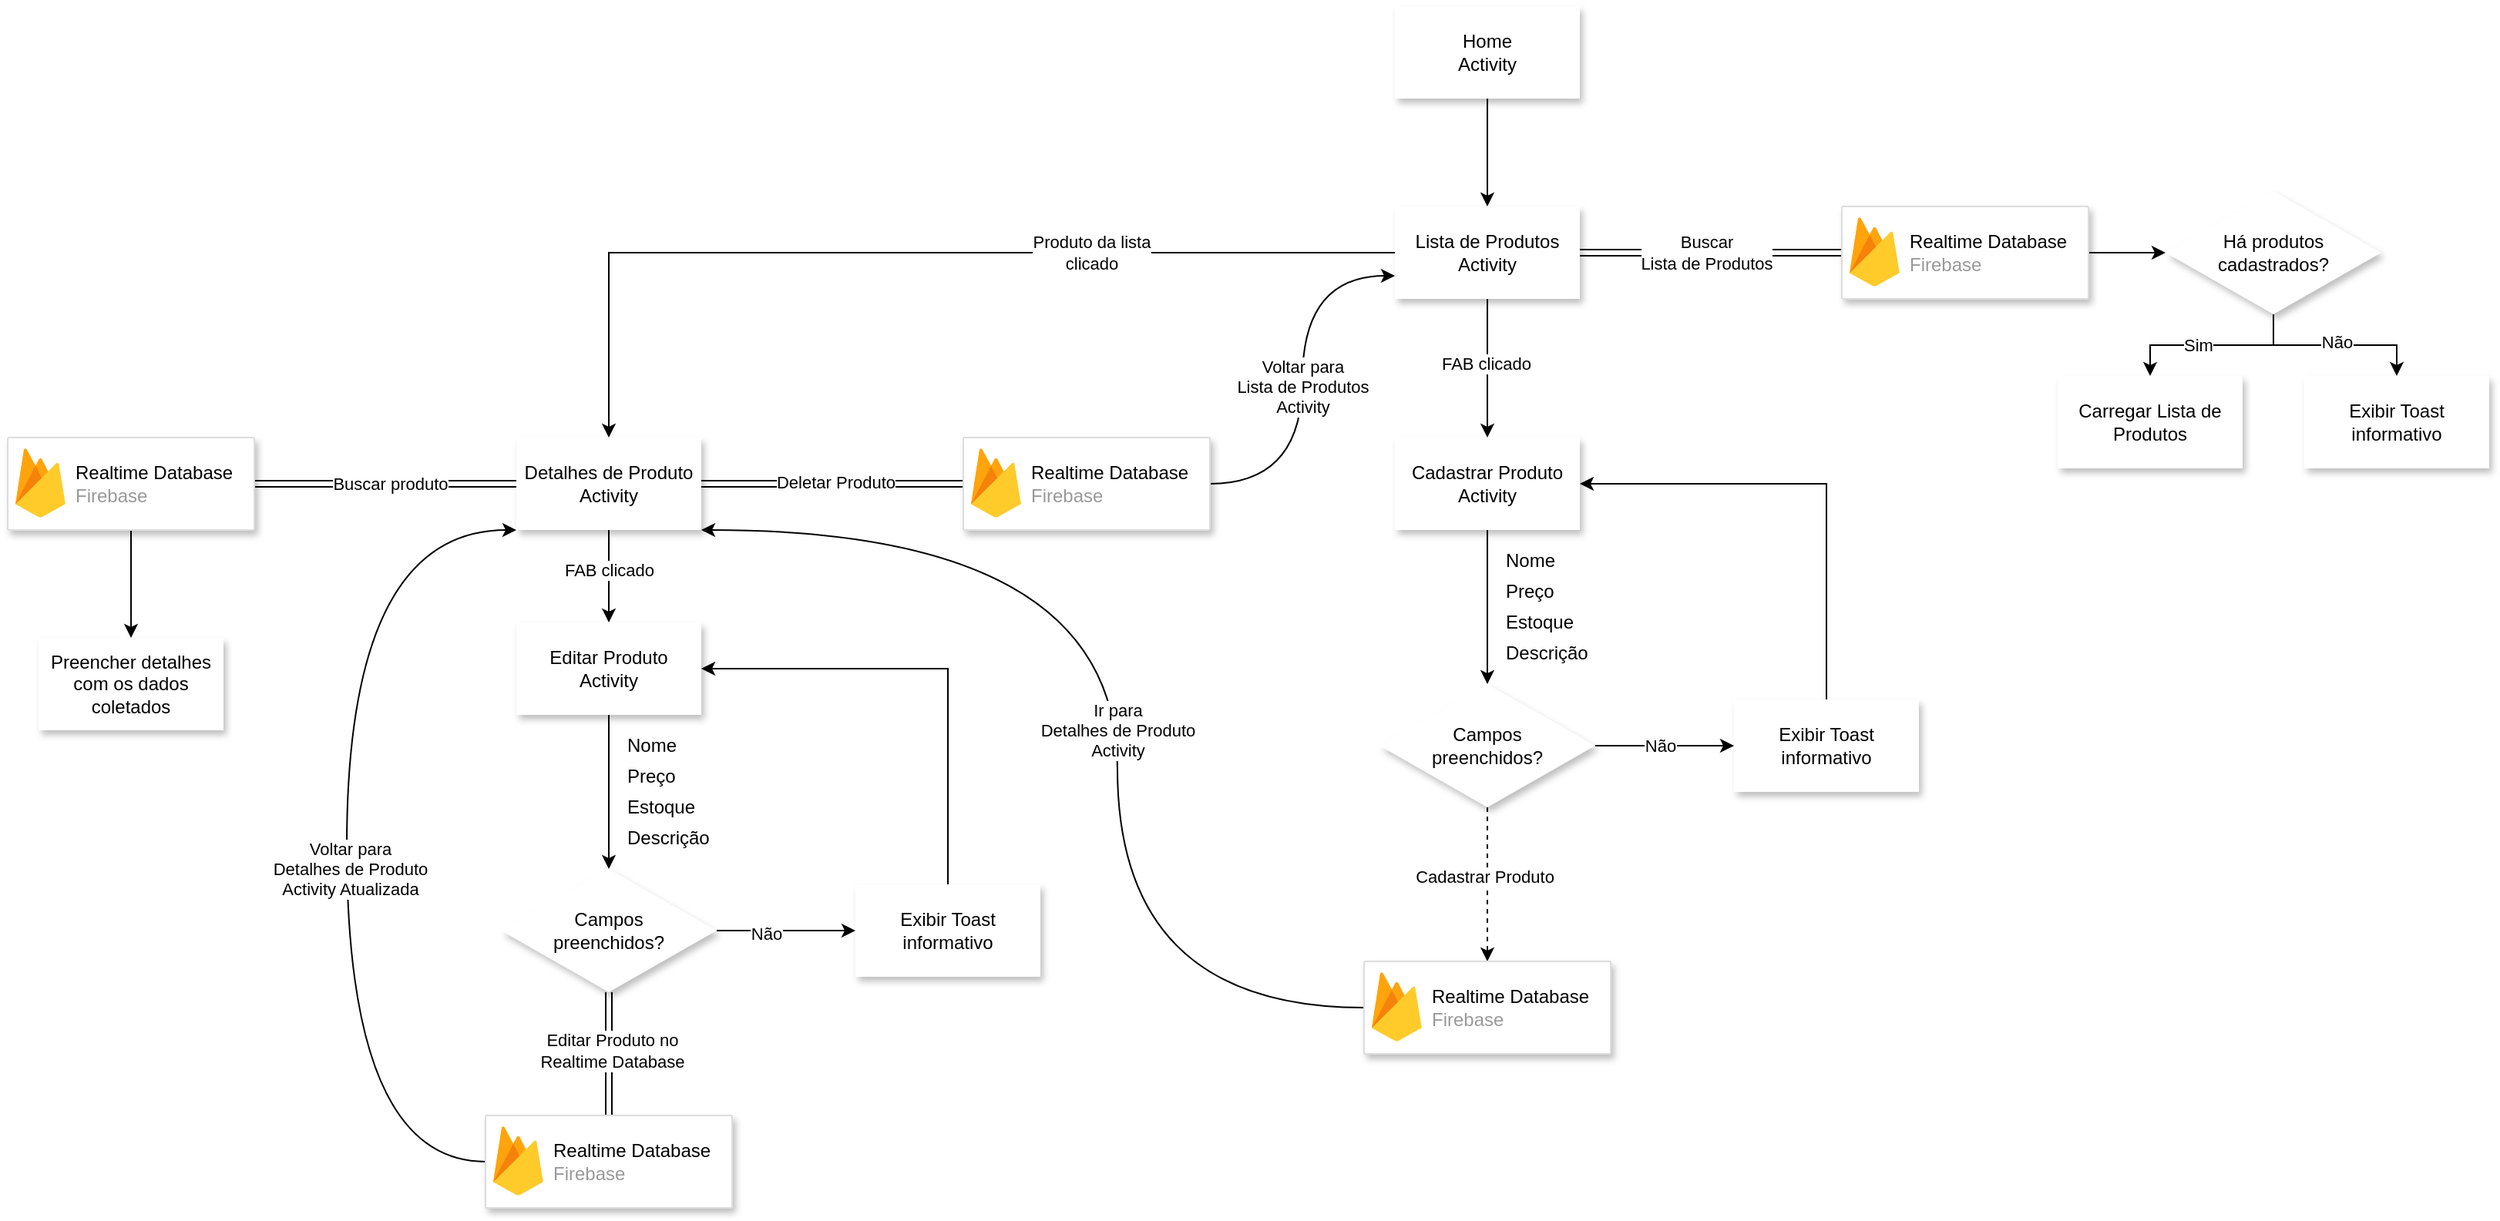 <mxfile version="24.7.14">
  <diagram name="Página-1" id="oR_y-N15rOWC67K4RBYN">
    <mxGraphModel dx="2074" dy="711" grid="1" gridSize="10" guides="1" tooltips="1" connect="1" arrows="1" fold="1" page="1" pageScale="1" pageWidth="827" pageHeight="1169" math="0" shadow="0">
      <root>
        <mxCell id="0" />
        <mxCell id="1" parent="0" />
        <mxCell id="ynROsbnearennuih6o2F-93" value="" style="edgeStyle=orthogonalEdgeStyle;rounded=0;orthogonalLoop=1;jettySize=auto;html=1;" edge="1" parent="1" source="ynROsbnearennuih6o2F-35" target="ynROsbnearennuih6o2F-36">
          <mxGeometry relative="1" as="geometry" />
        </mxCell>
        <mxCell id="ynROsbnearennuih6o2F-35" value="Home&lt;br&gt;Activity" style="rounded=0;whiteSpace=wrap;html=1;shadow=1;strokeColor=none;" vertex="1" parent="1">
          <mxGeometry x="400" y="70" width="120" height="60" as="geometry" />
        </mxCell>
        <mxCell id="ynROsbnearennuih6o2F-89" style="edgeStyle=orthogonalEdgeStyle;rounded=0;orthogonalLoop=1;jettySize=auto;html=1;exitX=0;exitY=0.5;exitDx=0;exitDy=0;" edge="1" parent="1" source="ynROsbnearennuih6o2F-36" target="ynROsbnearennuih6o2F-38">
          <mxGeometry relative="1" as="geometry" />
        </mxCell>
        <mxCell id="ynROsbnearennuih6o2F-140" value="Produto da lista&lt;br&gt;clicado" style="edgeLabel;html=1;align=center;verticalAlign=middle;resizable=0;points=[];" vertex="1" connectable="0" parent="ynROsbnearennuih6o2F-89">
          <mxGeometry x="-0.373" relative="1" as="geometry">
            <mxPoint as="offset" />
          </mxGeometry>
        </mxCell>
        <mxCell id="ynROsbnearennuih6o2F-94" style="edgeStyle=orthogonalEdgeStyle;rounded=0;orthogonalLoop=1;jettySize=auto;html=1;entryX=0;entryY=0.5;entryDx=0;entryDy=0;shape=link;" edge="1" parent="1" source="ynROsbnearennuih6o2F-36" target="ynROsbnearennuih6o2F-55">
          <mxGeometry relative="1" as="geometry" />
        </mxCell>
        <mxCell id="ynROsbnearennuih6o2F-95" value="Buscar&lt;br&gt;Lista de Produtos" style="edgeLabel;html=1;align=center;verticalAlign=middle;resizable=0;points=[];" vertex="1" connectable="0" parent="ynROsbnearennuih6o2F-94">
          <mxGeometry x="-0.128" y="1" relative="1" as="geometry">
            <mxPoint x="8" y="1" as="offset" />
          </mxGeometry>
        </mxCell>
        <mxCell id="ynROsbnearennuih6o2F-164" style="edgeStyle=orthogonalEdgeStyle;rounded=0;orthogonalLoop=1;jettySize=auto;html=1;" edge="1" parent="1" source="ynROsbnearennuih6o2F-36" target="ynROsbnearennuih6o2F-42">
          <mxGeometry relative="1" as="geometry" />
        </mxCell>
        <mxCell id="ynROsbnearennuih6o2F-165" value="FAB clicado" style="edgeLabel;html=1;align=center;verticalAlign=middle;resizable=0;points=[];" vertex="1" connectable="0" parent="ynROsbnearennuih6o2F-164">
          <mxGeometry x="-0.066" y="-1" relative="1" as="geometry">
            <mxPoint as="offset" />
          </mxGeometry>
        </mxCell>
        <mxCell id="ynROsbnearennuih6o2F-36" value="Lista de Produtos&lt;br&gt;Activity" style="whiteSpace=wrap;html=1;rounded=0;shadow=1;strokeColor=none;" vertex="1" parent="1">
          <mxGeometry x="400" y="200" width="120" height="60" as="geometry" />
        </mxCell>
        <mxCell id="ynROsbnearennuih6o2F-100" style="edgeStyle=orthogonalEdgeStyle;rounded=0;orthogonalLoop=1;jettySize=auto;html=1;shape=link;" edge="1" parent="1" source="ynROsbnearennuih6o2F-38" target="ynROsbnearennuih6o2F-120">
          <mxGeometry relative="1" as="geometry">
            <mxPoint x="-350.0" y="380" as="targetPoint" />
          </mxGeometry>
        </mxCell>
        <mxCell id="ynROsbnearennuih6o2F-101" value="Buscar produto" style="edgeLabel;html=1;align=center;verticalAlign=middle;resizable=0;points=[];" vertex="1" connectable="0" parent="ynROsbnearennuih6o2F-100">
          <mxGeometry x="-0.028" relative="1" as="geometry">
            <mxPoint as="offset" />
          </mxGeometry>
        </mxCell>
        <mxCell id="ynROsbnearennuih6o2F-124" value="" style="edgeStyle=orthogonalEdgeStyle;rounded=0;orthogonalLoop=1;jettySize=auto;html=1;shape=link;" edge="1" parent="1" source="ynROsbnearennuih6o2F-38" target="ynROsbnearennuih6o2F-122">
          <mxGeometry relative="1" as="geometry" />
        </mxCell>
        <mxCell id="ynROsbnearennuih6o2F-132" value="Deletar Produto" style="edgeLabel;html=1;align=center;verticalAlign=middle;resizable=0;points=[];" vertex="1" connectable="0" parent="ynROsbnearennuih6o2F-124">
          <mxGeometry x="0.018" y="1" relative="1" as="geometry">
            <mxPoint as="offset" />
          </mxGeometry>
        </mxCell>
        <mxCell id="ynROsbnearennuih6o2F-136" value="" style="edgeStyle=orthogonalEdgeStyle;rounded=0;orthogonalLoop=1;jettySize=auto;html=1;" edge="1" parent="1" source="ynROsbnearennuih6o2F-38" target="ynROsbnearennuih6o2F-40">
          <mxGeometry relative="1" as="geometry" />
        </mxCell>
        <mxCell id="ynROsbnearennuih6o2F-139" value="FAB clicado" style="edgeLabel;html=1;align=center;verticalAlign=middle;resizable=0;points=[];" vertex="1" connectable="0" parent="ynROsbnearennuih6o2F-136">
          <mxGeometry x="-0.129" relative="1" as="geometry">
            <mxPoint as="offset" />
          </mxGeometry>
        </mxCell>
        <mxCell id="ynROsbnearennuih6o2F-38" value="Detalhes de Produto&lt;br&gt;Activity" style="whiteSpace=wrap;html=1;rounded=0;strokeColor=none;shadow=1;" vertex="1" parent="1">
          <mxGeometry x="-170" y="350" width="120" height="60" as="geometry" />
        </mxCell>
        <mxCell id="ynROsbnearennuih6o2F-146" value="" style="edgeStyle=orthogonalEdgeStyle;rounded=0;orthogonalLoop=1;jettySize=auto;html=1;" edge="1" parent="1" source="ynROsbnearennuih6o2F-40" target="ynROsbnearennuih6o2F-147">
          <mxGeometry relative="1" as="geometry">
            <mxPoint x="-110" y="600" as="targetPoint" />
          </mxGeometry>
        </mxCell>
        <mxCell id="ynROsbnearennuih6o2F-40" value="Editar Produto&lt;br&gt;Activity" style="whiteSpace=wrap;html=1;rounded=0;shadow=1;strokeColor=none;" vertex="1" parent="1">
          <mxGeometry x="-170" y="470" width="120" height="60" as="geometry" />
        </mxCell>
        <mxCell id="ynROsbnearennuih6o2F-171" style="edgeStyle=orthogonalEdgeStyle;rounded=0;orthogonalLoop=1;jettySize=auto;html=1;" edge="1" parent="1" source="ynROsbnearennuih6o2F-42" target="ynROsbnearennuih6o2F-166">
          <mxGeometry relative="1" as="geometry" />
        </mxCell>
        <mxCell id="ynROsbnearennuih6o2F-42" value="Cadastrar Produto&lt;br&gt;Activity" style="whiteSpace=wrap;html=1;rounded=0;shadow=1;strokeColor=none;" vertex="1" parent="1">
          <mxGeometry x="400" y="350" width="120" height="60" as="geometry" />
        </mxCell>
        <mxCell id="ynROsbnearennuih6o2F-72" style="edgeStyle=orthogonalEdgeStyle;rounded=0;orthogonalLoop=1;jettySize=auto;html=1;" edge="1" parent="1" source="ynROsbnearennuih6o2F-44" target="ynROsbnearennuih6o2F-68">
          <mxGeometry relative="1" as="geometry" />
        </mxCell>
        <mxCell id="ynROsbnearennuih6o2F-74" value="Sim" style="edgeLabel;html=1;align=center;verticalAlign=middle;resizable=0;points=[];" vertex="1" connectable="0" parent="ynROsbnearennuih6o2F-72">
          <mxGeometry x="0.161" relative="1" as="geometry">
            <mxPoint as="offset" />
          </mxGeometry>
        </mxCell>
        <mxCell id="ynROsbnearennuih6o2F-73" style="edgeStyle=orthogonalEdgeStyle;rounded=0;orthogonalLoop=1;jettySize=auto;html=1;" edge="1" parent="1" source="ynROsbnearennuih6o2F-44" target="ynROsbnearennuih6o2F-69">
          <mxGeometry relative="1" as="geometry" />
        </mxCell>
        <mxCell id="ynROsbnearennuih6o2F-75" value="Não" style="edgeLabel;html=1;align=center;verticalAlign=middle;resizable=0;points=[];" vertex="1" connectable="0" parent="ynROsbnearennuih6o2F-73">
          <mxGeometry x="0.013" y="2" relative="1" as="geometry">
            <mxPoint as="offset" />
          </mxGeometry>
        </mxCell>
        <mxCell id="ynROsbnearennuih6o2F-44" value="Há produtos cadastrados?" style="rhombus;whiteSpace=wrap;html=1;rounded=0;shadow=1;strokeColor=none;" vertex="1" parent="1">
          <mxGeometry x="900" y="190" width="140" height="80" as="geometry" />
        </mxCell>
        <mxCell id="ynROsbnearennuih6o2F-108" value="" style="edgeStyle=orthogonalEdgeStyle;rounded=0;orthogonalLoop=1;jettySize=auto;html=1;" edge="1" parent="1" source="ynROsbnearennuih6o2F-55" target="ynROsbnearennuih6o2F-44">
          <mxGeometry relative="1" as="geometry" />
        </mxCell>
        <mxCell id="ynROsbnearennuih6o2F-55" value="" style="strokeColor=#dddddd;shadow=1;strokeWidth=1;rounded=1;absoluteArcSize=1;arcSize=2;" vertex="1" parent="1">
          <mxGeometry x="690" y="200" width="160" height="60" as="geometry" />
        </mxCell>
        <mxCell id="ynROsbnearennuih6o2F-56" value="&lt;font color=&quot;#000000&quot;&gt;Realtime Database&lt;/font&gt;&lt;br&gt;Firebase" style="sketch=0;dashed=0;connectable=0;html=1;fillColor=#5184F3;strokeColor=none;shape=mxgraph.gcp2.firebase;part=1;labelPosition=right;verticalLabelPosition=middle;align=left;verticalAlign=middle;spacingLeft=5;fontColor=#999999;fontSize=12;" vertex="1" parent="ynROsbnearennuih6o2F-55">
          <mxGeometry width="32.4" height="45" relative="1" as="geometry">
            <mxPoint x="5" y="7" as="offset" />
          </mxGeometry>
        </mxCell>
        <mxCell id="ynROsbnearennuih6o2F-68" value="Carregar Lista de Produtos" style="rounded=0;whiteSpace=wrap;html=1;shadow=1;strokeColor=none;" vertex="1" parent="1">
          <mxGeometry x="830" y="310" width="120" height="60" as="geometry" />
        </mxCell>
        <mxCell id="ynROsbnearennuih6o2F-69" value="Exibir Toast informativo" style="rounded=0;whiteSpace=wrap;html=1;shadow=1;strokeColor=none;" vertex="1" parent="1">
          <mxGeometry x="990" y="310" width="120" height="60" as="geometry" />
        </mxCell>
        <mxCell id="ynROsbnearennuih6o2F-107" value="" style="edgeStyle=orthogonalEdgeStyle;rounded=0;orthogonalLoop=1;jettySize=auto;html=1;" edge="1" parent="1" source="ynROsbnearennuih6o2F-120" target="ynROsbnearennuih6o2F-106">
          <mxGeometry relative="1" as="geometry">
            <mxPoint x="-420.0" y="410" as="sourcePoint" />
          </mxGeometry>
        </mxCell>
        <mxCell id="ynROsbnearennuih6o2F-106" value="Preencher detalhes com os dados coletados" style="rounded=0;whiteSpace=wrap;html=1;shadow=1;strokeColor=none;" vertex="1" parent="1">
          <mxGeometry x="-480" y="480" width="120" height="60" as="geometry" />
        </mxCell>
        <mxCell id="ynROsbnearennuih6o2F-120" value="" style="strokeColor=#dddddd;shadow=1;strokeWidth=1;rounded=1;absoluteArcSize=1;arcSize=2;" vertex="1" parent="1">
          <mxGeometry x="-500" y="350" width="160" height="60" as="geometry" />
        </mxCell>
        <mxCell id="ynROsbnearennuih6o2F-121" value="&lt;font color=&quot;#000000&quot;&gt;Realtime Database&lt;/font&gt;&lt;br&gt;Firebase" style="sketch=0;dashed=0;connectable=0;html=1;fillColor=#5184F3;strokeColor=none;shape=mxgraph.gcp2.firebase;part=1;labelPosition=right;verticalLabelPosition=middle;align=left;verticalAlign=middle;spacingLeft=5;fontColor=#999999;fontSize=12;" vertex="1" parent="ynROsbnearennuih6o2F-120">
          <mxGeometry width="32.4" height="45" relative="1" as="geometry">
            <mxPoint x="5" y="7" as="offset" />
          </mxGeometry>
        </mxCell>
        <mxCell id="ynROsbnearennuih6o2F-134" style="edgeStyle=orthogonalEdgeStyle;rounded=0;orthogonalLoop=1;jettySize=auto;html=1;entryX=0;entryY=0.75;entryDx=0;entryDy=0;curved=1;" edge="1" parent="1" source="ynROsbnearennuih6o2F-122" target="ynROsbnearennuih6o2F-36">
          <mxGeometry relative="1" as="geometry" />
        </mxCell>
        <mxCell id="ynROsbnearennuih6o2F-135" value="Voltar para&lt;br&gt;Lista de Produtos&lt;br&gt;Activity" style="edgeLabel;html=1;align=center;verticalAlign=middle;resizable=0;points=[];" vertex="1" connectable="0" parent="ynROsbnearennuih6o2F-134">
          <mxGeometry x="-0.036" relative="1" as="geometry">
            <mxPoint as="offset" />
          </mxGeometry>
        </mxCell>
        <mxCell id="ynROsbnearennuih6o2F-122" value="" style="strokeColor=#dddddd;shadow=1;strokeWidth=1;rounded=1;absoluteArcSize=1;arcSize=2;" vertex="1" parent="1">
          <mxGeometry x="120" y="350" width="160" height="60" as="geometry" />
        </mxCell>
        <mxCell id="ynROsbnearennuih6o2F-123" value="&lt;font color=&quot;#000000&quot;&gt;Realtime Database&lt;/font&gt;&lt;br&gt;Firebase" style="sketch=0;dashed=0;connectable=0;html=1;fillColor=#5184F3;strokeColor=none;shape=mxgraph.gcp2.firebase;part=1;labelPosition=right;verticalLabelPosition=middle;align=left;verticalAlign=middle;spacingLeft=5;fontColor=#999999;fontSize=12;" vertex="1" parent="ynROsbnearennuih6o2F-122">
          <mxGeometry width="32.4" height="45" relative="1" as="geometry">
            <mxPoint x="5" y="7" as="offset" />
          </mxGeometry>
        </mxCell>
        <mxCell id="ynROsbnearennuih6o2F-154" value="" style="edgeStyle=orthogonalEdgeStyle;rounded=0;orthogonalLoop=1;jettySize=auto;html=1;" edge="1" parent="1" source="ynROsbnearennuih6o2F-147" target="ynROsbnearennuih6o2F-153">
          <mxGeometry relative="1" as="geometry" />
        </mxCell>
        <mxCell id="ynROsbnearennuih6o2F-156" value="Não" style="edgeLabel;html=1;align=center;verticalAlign=middle;resizable=0;points=[];" vertex="1" connectable="0" parent="ynROsbnearennuih6o2F-154">
          <mxGeometry x="-0.29" y="-2" relative="1" as="geometry">
            <mxPoint as="offset" />
          </mxGeometry>
        </mxCell>
        <mxCell id="ynROsbnearennuih6o2F-159" value="" style="edgeStyle=orthogonalEdgeStyle;rounded=0;orthogonalLoop=1;jettySize=auto;html=1;shape=link;" edge="1" parent="1" source="ynROsbnearennuih6o2F-147" target="ynROsbnearennuih6o2F-157">
          <mxGeometry relative="1" as="geometry" />
        </mxCell>
        <mxCell id="ynROsbnearennuih6o2F-160" value="Editar Produto no&lt;br&gt;Realtime Database" style="edgeLabel;html=1;align=center;verticalAlign=middle;resizable=0;points=[];" vertex="1" connectable="0" parent="ynROsbnearennuih6o2F-159">
          <mxGeometry x="-0.06" y="2" relative="1" as="geometry">
            <mxPoint as="offset" />
          </mxGeometry>
        </mxCell>
        <mxCell id="ynROsbnearennuih6o2F-147" value="Campos&lt;br&gt;preenchidos?" style="rhombus;whiteSpace=wrap;html=1;rounded=0;shadow=1;strokeColor=none;" vertex="1" parent="1">
          <mxGeometry x="-180" y="630" width="140" height="80" as="geometry" />
        </mxCell>
        <mxCell id="ynROsbnearennuih6o2F-148" value="Nome" style="text;html=1;align=left;verticalAlign=middle;whiteSpace=wrap;rounded=0;" vertex="1" parent="1">
          <mxGeometry x="-100" y="540" width="60" height="20" as="geometry" />
        </mxCell>
        <mxCell id="ynROsbnearennuih6o2F-149" value="Preço" style="text;html=1;align=left;verticalAlign=middle;whiteSpace=wrap;rounded=0;" vertex="1" parent="1">
          <mxGeometry x="-100" y="560" width="60" height="20" as="geometry" />
        </mxCell>
        <mxCell id="ynROsbnearennuih6o2F-150" value="Estoque" style="text;html=1;align=left;verticalAlign=middle;whiteSpace=wrap;rounded=0;" vertex="1" parent="1">
          <mxGeometry x="-100" y="580" width="60" height="20" as="geometry" />
        </mxCell>
        <mxCell id="ynROsbnearennuih6o2F-151" value="Descrição" style="text;html=1;align=left;verticalAlign=middle;whiteSpace=wrap;rounded=0;" vertex="1" parent="1">
          <mxGeometry x="-100" y="600" width="60" height="20" as="geometry" />
        </mxCell>
        <mxCell id="ynROsbnearennuih6o2F-155" style="edgeStyle=orthogonalEdgeStyle;rounded=0;orthogonalLoop=1;jettySize=auto;html=1;entryX=1;entryY=0.5;entryDx=0;entryDy=0;" edge="1" parent="1" source="ynROsbnearennuih6o2F-153" target="ynROsbnearennuih6o2F-40">
          <mxGeometry relative="1" as="geometry">
            <Array as="points">
              <mxPoint x="110" y="500" />
            </Array>
          </mxGeometry>
        </mxCell>
        <mxCell id="ynROsbnearennuih6o2F-153" value="Exibir Toast informativo" style="whiteSpace=wrap;html=1;rounded=0;shadow=1;strokeColor=none;" vertex="1" parent="1">
          <mxGeometry x="50" y="640" width="120" height="60" as="geometry" />
        </mxCell>
        <mxCell id="ynROsbnearennuih6o2F-161" style="edgeStyle=orthogonalEdgeStyle;rounded=0;orthogonalLoop=1;jettySize=auto;html=1;entryX=0;entryY=1;entryDx=0;entryDy=0;curved=1;" edge="1" parent="1" source="ynROsbnearennuih6o2F-157" target="ynROsbnearennuih6o2F-38">
          <mxGeometry relative="1" as="geometry">
            <Array as="points">
              <mxPoint x="-280" y="820" />
              <mxPoint x="-280" y="410" />
            </Array>
          </mxGeometry>
        </mxCell>
        <mxCell id="ynROsbnearennuih6o2F-163" value="Voltar para&lt;br&gt;Detalhes de Produto&lt;br&gt;Activity Atualizada" style="edgeLabel;html=1;align=center;verticalAlign=middle;resizable=0;points=[];" vertex="1" connectable="0" parent="ynROsbnearennuih6o2F-161">
          <mxGeometry x="-0.081" y="-2" relative="1" as="geometry">
            <mxPoint as="offset" />
          </mxGeometry>
        </mxCell>
        <mxCell id="ynROsbnearennuih6o2F-157" value="" style="strokeColor=#dddddd;shadow=1;strokeWidth=1;rounded=1;absoluteArcSize=1;arcSize=2;" vertex="1" parent="1">
          <mxGeometry x="-190" y="790" width="160" height="60" as="geometry" />
        </mxCell>
        <mxCell id="ynROsbnearennuih6o2F-158" value="&lt;font color=&quot;#000000&quot;&gt;Realtime Database&lt;/font&gt;&lt;br&gt;Firebase" style="sketch=0;dashed=0;connectable=0;html=1;fillColor=#5184F3;strokeColor=none;shape=mxgraph.gcp2.firebase;part=1;labelPosition=right;verticalLabelPosition=middle;align=left;verticalAlign=middle;spacingLeft=5;fontColor=#999999;fontSize=12;" vertex="1" parent="ynROsbnearennuih6o2F-157">
          <mxGeometry width="32.4" height="45" relative="1" as="geometry">
            <mxPoint x="5" y="7" as="offset" />
          </mxGeometry>
        </mxCell>
        <mxCell id="ynROsbnearennuih6o2F-180" value="" style="edgeStyle=orthogonalEdgeStyle;rounded=0;orthogonalLoop=1;jettySize=auto;html=1;dashed=1;" edge="1" parent="1" source="ynROsbnearennuih6o2F-166" target="ynROsbnearennuih6o2F-178">
          <mxGeometry relative="1" as="geometry" />
        </mxCell>
        <mxCell id="ynROsbnearennuih6o2F-181" value="Cadastrar Produto" style="edgeLabel;html=1;align=center;verticalAlign=middle;resizable=0;points=[];" vertex="1" connectable="0" parent="ynROsbnearennuih6o2F-180">
          <mxGeometry x="-0.097" y="-2" relative="1" as="geometry">
            <mxPoint as="offset" />
          </mxGeometry>
        </mxCell>
        <mxCell id="ynROsbnearennuih6o2F-166" value="Campos&lt;br&gt;preenchidos?" style="rhombus;whiteSpace=wrap;html=1;rounded=0;shadow=1;strokeColor=none;" vertex="1" parent="1">
          <mxGeometry x="390" y="510" width="140" height="80" as="geometry" />
        </mxCell>
        <mxCell id="ynROsbnearennuih6o2F-167" value="Nome" style="text;html=1;align=left;verticalAlign=middle;whiteSpace=wrap;rounded=0;" vertex="1" parent="1">
          <mxGeometry x="470" y="420" width="60" height="20" as="geometry" />
        </mxCell>
        <mxCell id="ynROsbnearennuih6o2F-168" value="Preço" style="text;html=1;align=left;verticalAlign=middle;whiteSpace=wrap;rounded=0;" vertex="1" parent="1">
          <mxGeometry x="470" y="440" width="60" height="20" as="geometry" />
        </mxCell>
        <mxCell id="ynROsbnearennuih6o2F-169" value="Estoque" style="text;html=1;align=left;verticalAlign=middle;whiteSpace=wrap;rounded=0;" vertex="1" parent="1">
          <mxGeometry x="470" y="460" width="60" height="20" as="geometry" />
        </mxCell>
        <mxCell id="ynROsbnearennuih6o2F-170" value="Descrição" style="text;html=1;align=left;verticalAlign=middle;whiteSpace=wrap;rounded=0;" vertex="1" parent="1">
          <mxGeometry x="470" y="480" width="60" height="20" as="geometry" />
        </mxCell>
        <mxCell id="ynROsbnearennuih6o2F-172" value="" style="edgeStyle=orthogonalEdgeStyle;rounded=0;orthogonalLoop=1;jettySize=auto;html=1;exitX=1;exitY=0.5;exitDx=0;exitDy=0;" edge="1" parent="1" target="ynROsbnearennuih6o2F-175" source="ynROsbnearennuih6o2F-166">
          <mxGeometry relative="1" as="geometry">
            <mxPoint x="590" y="640" as="sourcePoint" />
          </mxGeometry>
        </mxCell>
        <mxCell id="ynROsbnearennuih6o2F-176" value="Não" style="edgeLabel;html=1;align=center;verticalAlign=middle;resizable=0;points=[];" vertex="1" connectable="0" parent="ynROsbnearennuih6o2F-172">
          <mxGeometry x="-0.073" relative="1" as="geometry">
            <mxPoint as="offset" />
          </mxGeometry>
        </mxCell>
        <mxCell id="ynROsbnearennuih6o2F-174" style="rounded=0;orthogonalLoop=1;jettySize=auto;html=1;entryX=1;entryY=0.5;entryDx=0;entryDy=0;edgeStyle=orthogonalEdgeStyle;exitX=0.5;exitY=0;exitDx=0;exitDy=0;" edge="1" parent="1" source="ynROsbnearennuih6o2F-175" target="ynROsbnearennuih6o2F-42">
          <mxGeometry relative="1" as="geometry">
            <mxPoint x="530" y="390" as="targetPoint" />
          </mxGeometry>
        </mxCell>
        <mxCell id="ynROsbnearennuih6o2F-175" value="Exibir Toast informativo" style="whiteSpace=wrap;html=1;rounded=0;shadow=1;strokeColor=none;" vertex="1" parent="1">
          <mxGeometry x="620" y="520" width="120" height="60" as="geometry" />
        </mxCell>
        <mxCell id="ynROsbnearennuih6o2F-182" style="edgeStyle=orthogonalEdgeStyle;rounded=0;orthogonalLoop=1;jettySize=auto;html=1;entryX=1;entryY=1;entryDx=0;entryDy=0;curved=1;" edge="1" parent="1" source="ynROsbnearennuih6o2F-178" target="ynROsbnearennuih6o2F-38">
          <mxGeometry relative="1" as="geometry">
            <Array as="points">
              <mxPoint x="220" y="720" />
              <mxPoint x="220" y="410" />
            </Array>
          </mxGeometry>
        </mxCell>
        <mxCell id="ynROsbnearennuih6o2F-183" value="Ir para&lt;br&gt;Detalhes de Produto&lt;br&gt;Activity" style="edgeLabel;html=1;align=center;verticalAlign=middle;resizable=0;points=[];" vertex="1" connectable="0" parent="ynROsbnearennuih6o2F-182">
          <mxGeometry x="-0.081" relative="1" as="geometry">
            <mxPoint as="offset" />
          </mxGeometry>
        </mxCell>
        <mxCell id="ynROsbnearennuih6o2F-178" value="" style="strokeColor=#dddddd;shadow=1;strokeWidth=1;rounded=1;absoluteArcSize=1;arcSize=2;" vertex="1" parent="1">
          <mxGeometry x="380" y="690" width="160" height="60" as="geometry" />
        </mxCell>
        <mxCell id="ynROsbnearennuih6o2F-179" value="&lt;font color=&quot;#000000&quot;&gt;Realtime Database&lt;/font&gt;&lt;br&gt;Firebase" style="sketch=0;dashed=0;connectable=0;html=1;fillColor=#5184F3;strokeColor=none;shape=mxgraph.gcp2.firebase;part=1;labelPosition=right;verticalLabelPosition=middle;align=left;verticalAlign=middle;spacingLeft=5;fontColor=#999999;fontSize=12;" vertex="1" parent="ynROsbnearennuih6o2F-178">
          <mxGeometry width="32.4" height="45" relative="1" as="geometry">
            <mxPoint x="5" y="7" as="offset" />
          </mxGeometry>
        </mxCell>
      </root>
    </mxGraphModel>
  </diagram>
</mxfile>
